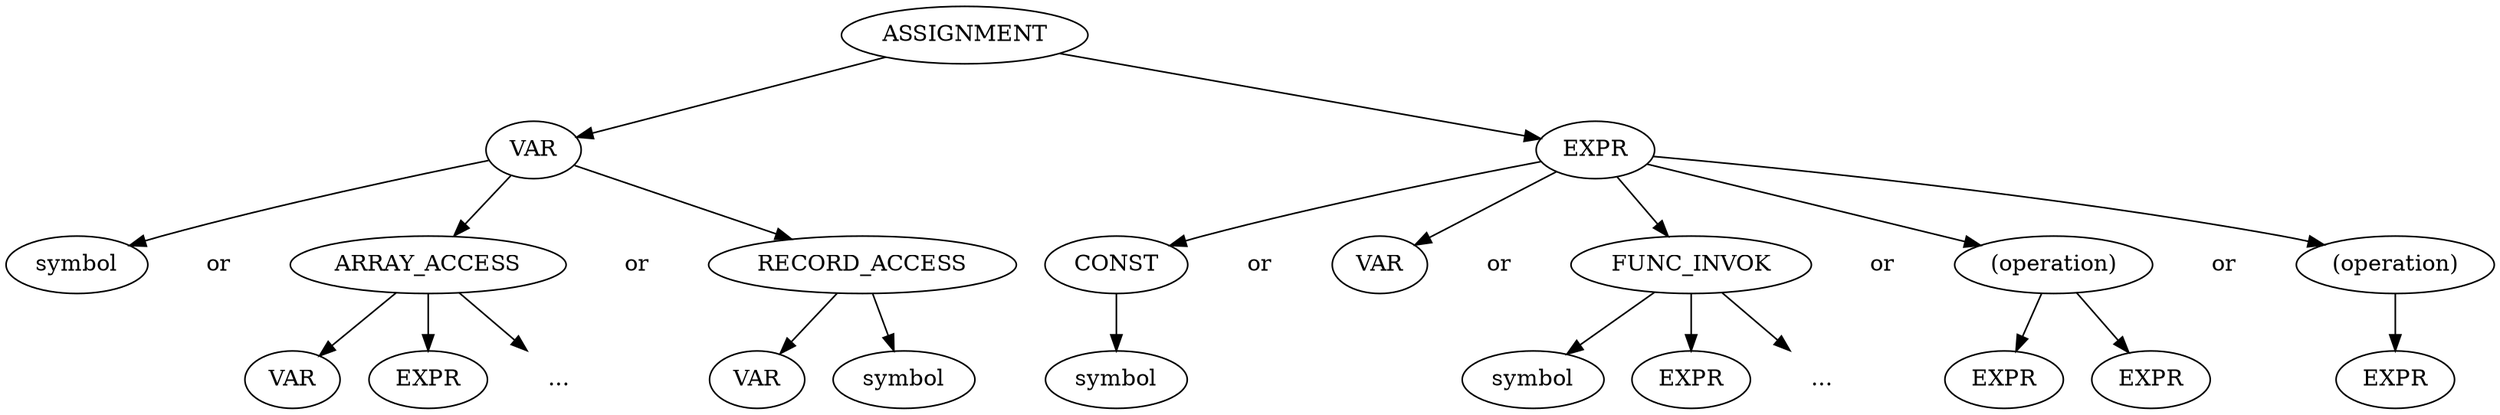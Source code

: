 
digraph As  {
    ordering = out;

    
    /* duplicate nodes: */
    symbol2 [label = "symbol"];
    symbol3 [label = "symbol"];
    symbol4 [label = "symbol"];
    symbol5 [label = "symbol"];
    
    ellipse3 [label = "...", shape = plaintext];
    ellipse4 [label = "...", shape = plaintext];
    
    or6 [label = "or", shape = plaintext];
    or7 [label = "or", shape = plaintext];
    or8 [label = "or", shape = plaintext];
    or9 [label = "or", shape = plaintext];
    or10 [label = "or", shape = plaintext];
    or11 [label = "or", shape = plaintext];
    
    var0 [label = "VAR"];
    var1 [label = "VAR"];
    var2 [label = "VAR"];
    
    expr0 [label = "EXPR"];
    expr1 [label = "EXPR"];
    expr2 [label = "EXPR"];
    expr3 [label = "EXPR"];
    expr4 [label = "EXPR"];
    
    /* special nodes: */
    binaryoperation [label = "(operation)"];
    unaryoperation [label = "(operation)"];
    
    /* actual tree: */
    ASSIGNMENT -> VAR;
    ASSIGNMENT -> EXPR;
    
    VAR -> symbol2;
    VAR -> or6 [style = invis];
    VAR -> ARRAY_ACCESS;
    VAR -> or7 [style = invis];
    VAR -> RECORD_ACCESS;
    
    ARRAY_ACCESS -> var0;
    ARRAY_ACCESS -> expr0;
    ARRAY_ACCESS -> ellipse3;
    
    RECORD_ACCESS -> var1;
    RECORD_ACCESS -> symbol3;
    
    EXPR -> CONST;
    EXPR -> or8 [style = invis];
    EXPR -> var2;
    EXPR -> or9 [style = invis];
    EXPR -> FUNC_INVOK;
    EXPR -> or10 [style = invis];
    EXPR -> binaryoperation;
    EXPR -> or11 [style = invis];
    EXPR -> unaryoperation;
    
    CONST -> symbol4;
    
    FUNC_INVOK -> symbol5;
    FUNC_INVOK -> expr1;
    FUNC_INVOK -> ellipse4;
    
    binaryoperation -> expr2;
    binaryoperation -> expr3;
    
    unaryoperation -> expr4;
}

